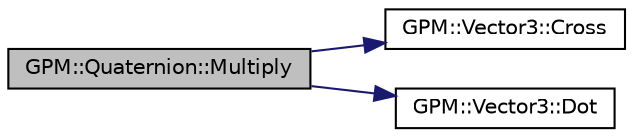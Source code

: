digraph "GPM::Quaternion::Multiply"
{
 // INTERACTIVE_SVG=YES
 // LATEX_PDF_SIZE
  edge [fontname="Helvetica",fontsize="10",labelfontname="Helvetica",labelfontsize="10"];
  node [fontname="Helvetica",fontsize="10",shape=record];
  rankdir="LR";
  Node150 [label="GPM::Quaternion::Multiply",height=0.2,width=0.4,color="black", fillcolor="grey75", style="filled", fontcolor="black",tooltip="Multiply the current quaternion with another one."];
  Node150 -> Node151 [color="midnightblue",fontsize="10",style="solid",fontname="Helvetica"];
  Node151 [label="GPM::Vector3::Cross",height=0.2,width=0.4,color="black", fillcolor="white", style="filled",URL="$struct_g_p_m_1_1_vector3.html#a69f447005d582208df04d16b5bddd689",tooltip="Cross other vector to the current vector."];
  Node150 -> Node152 [color="midnightblue",fontsize="10",style="solid",fontname="Helvetica"];
  Node152 [label="GPM::Vector3::Dot",height=0.2,width=0.4,color="black", fillcolor="white", style="filled",URL="$struct_g_p_m_1_1_vector3.html#a1a7e4f4da31d74e4399be0b43039010e",tooltip="DotProduct other vector to the current vector."];
}

